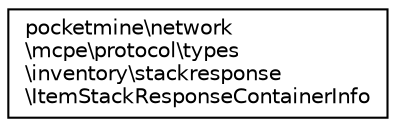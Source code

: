 digraph "Graphical Class Hierarchy"
{
 // INTERACTIVE_SVG=YES
 // LATEX_PDF_SIZE
  edge [fontname="Helvetica",fontsize="10",labelfontname="Helvetica",labelfontsize="10"];
  node [fontname="Helvetica",fontsize="10",shape=record];
  rankdir="LR";
  Node0 [label="pocketmine\\network\l\\mcpe\\protocol\\types\l\\inventory\\stackresponse\l\\ItemStackResponseContainerInfo",height=0.2,width=0.4,color="black", fillcolor="white", style="filled",URL="$d4/d48/classpocketmine_1_1network_1_1mcpe_1_1protocol_1_1types_1_1inventory_1_1stackresponse_1_1_item_stack_response_container_info.html",tooltip=" "];
}
